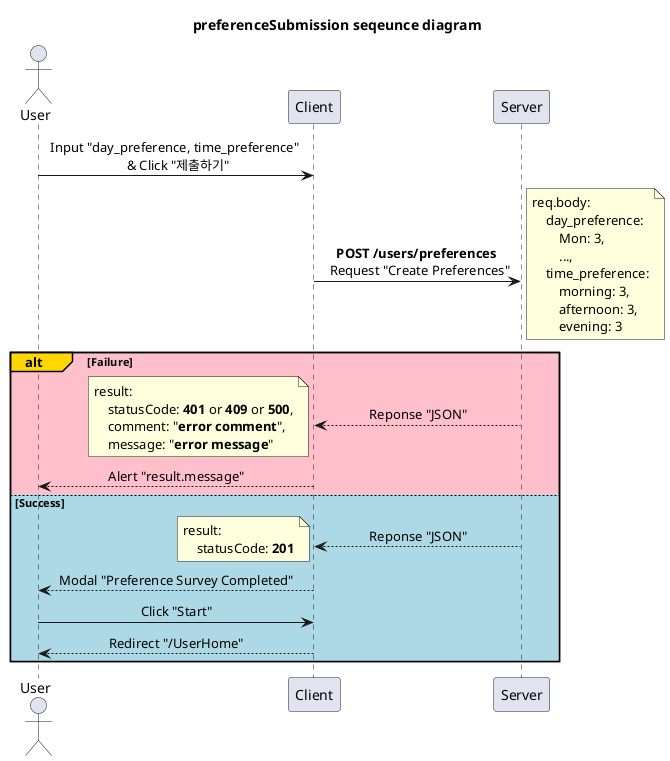 @startuml preferenceSubmission
'http://localhost:3000/initSetting

title preferenceSubmission seqeunce diagram

skinparam SequenceMessageAlignment center

participant Server order 30
participant Client order 20
actor User order 10

User -> Client: Input "day_preference, time_preference" \n & Click "제출하기"

Client -> Server: **POST /users/preferences** \n Request "Create Preferences"
note right
    req.body:
        day_preference:
            Mon: 3,
            ...,
        time_preference:
            morning: 3,
            afternoon: 3,
            evening: 3
end note

alt#Gold #Pink Failure
    Client <-- Server: Reponse "JSON"
    note left
        result:
            statusCode: **401** or **409** or **500**,
            comment: "**error comment**",
            message: "**error message**"
    end note
    User <-- Client: Alert "result.message"

else #LightBlue Success
    Client <-- Server: Reponse "JSON"
    note left
        result:
            statusCode: **201**
    end note
    User <-- Client: Modal "Preference Survey Completed"
    User -> Client: Click "Start"
    User <-- Client: Redirect "/UserHome"

end

@enduml